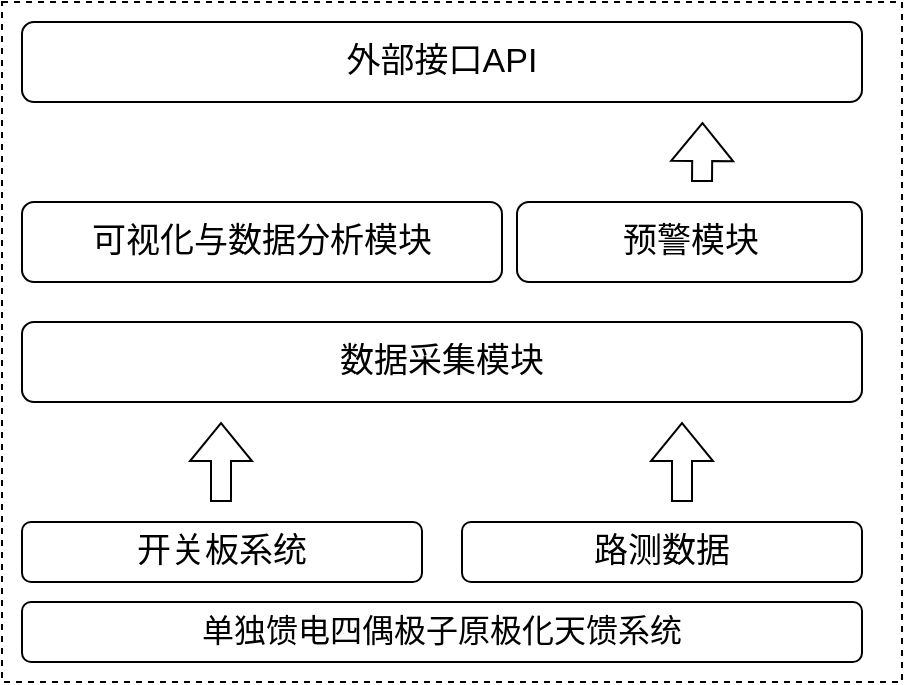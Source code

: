 <mxfile version="20.2.8" type="github">
  <diagram id="t1smOoycNePpXcvcGCLy" name="第 1 页">
    <mxGraphModel dx="1038" dy="579" grid="0" gridSize="10" guides="1" tooltips="1" connect="1" arrows="1" fold="1" page="1" pageScale="1" pageWidth="827" pageHeight="1169" math="0" shadow="0">
      <root>
        <mxCell id="0" />
        <mxCell id="1" parent="0" />
        <mxCell id="5uDO-jwd2bMjVsWlWGhh-5" value="" style="rounded=0;whiteSpace=wrap;html=1;fontSize=17;dashed=1;" vertex="1" parent="1">
          <mxGeometry x="120" y="200" width="450" height="340" as="geometry" />
        </mxCell>
        <mxCell id="5uDO-jwd2bMjVsWlWGhh-1" value="数据采集模块" style="rounded=1;whiteSpace=wrap;html=1;fontSize=17;" vertex="1" parent="1">
          <mxGeometry x="130" y="360" width="420" height="40" as="geometry" />
        </mxCell>
        <mxCell id="5uDO-jwd2bMjVsWlWGhh-3" value="&lt;span style=&quot;font-size:12.0pt;font-family:宋体;&lt;br/&gt;mso-bidi-font-family:宋体;mso-font-kerning:0pt;mso-ansi-language:EN-US;&lt;br/&gt;mso-fareast-language:ZH-CN;mso-bidi-language:AR-SA&quot;&gt;单独馈电四偶极子原极化天馈系统&lt;/span&gt;" style="rounded=1;whiteSpace=wrap;html=1;fontSize=17;" vertex="1" parent="1">
          <mxGeometry x="130" y="500" width="420" height="30" as="geometry" />
        </mxCell>
        <mxCell id="5uDO-jwd2bMjVsWlWGhh-6" value="&lt;span&gt;开关板系统&lt;/span&gt;" style="rounded=1;whiteSpace=wrap;html=1;fontSize=17;" vertex="1" parent="1">
          <mxGeometry x="130" y="460" width="200" height="30" as="geometry" />
        </mxCell>
        <mxCell id="5uDO-jwd2bMjVsWlWGhh-7" value="&lt;span&gt;路测数据&lt;/span&gt;" style="rounded=1;whiteSpace=wrap;html=1;fontSize=17;" vertex="1" parent="1">
          <mxGeometry x="350" y="460" width="200" height="30" as="geometry" />
        </mxCell>
        <mxCell id="5uDO-jwd2bMjVsWlWGhh-8" value="" style="shape=flexArrow;endArrow=classic;html=1;rounded=0;fontSize=17;" edge="1" parent="1">
          <mxGeometry width="50" height="50" relative="1" as="geometry">
            <mxPoint x="229.5" y="450" as="sourcePoint" />
            <mxPoint x="229.5" y="410" as="targetPoint" />
          </mxGeometry>
        </mxCell>
        <mxCell id="5uDO-jwd2bMjVsWlWGhh-9" value="" style="shape=flexArrow;endArrow=classic;html=1;rounded=0;fontSize=17;" edge="1" parent="1">
          <mxGeometry width="50" height="50" relative="1" as="geometry">
            <mxPoint x="460" y="450" as="sourcePoint" />
            <mxPoint x="460" y="410" as="targetPoint" />
          </mxGeometry>
        </mxCell>
        <mxCell id="5uDO-jwd2bMjVsWlWGhh-11" value="可视化与数据分析模块" style="rounded=1;whiteSpace=wrap;html=1;fontSize=17;" vertex="1" parent="1">
          <mxGeometry x="130" y="300" width="240" height="40" as="geometry" />
        </mxCell>
        <mxCell id="5uDO-jwd2bMjVsWlWGhh-12" value="预警模块" style="rounded=1;whiteSpace=wrap;html=1;fontSize=17;" vertex="1" parent="1">
          <mxGeometry x="377.5" y="300" width="172.5" height="40" as="geometry" />
        </mxCell>
        <mxCell id="5uDO-jwd2bMjVsWlWGhh-15" value="外部接口API" style="rounded=1;whiteSpace=wrap;html=1;fontSize=17;" vertex="1" parent="1">
          <mxGeometry x="130" y="210" width="420" height="40" as="geometry" />
        </mxCell>
        <mxCell id="5uDO-jwd2bMjVsWlWGhh-16" value="" style="shape=flexArrow;endArrow=classic;html=1;rounded=0;fontSize=17;" edge="1" parent="1">
          <mxGeometry width="50" height="50" relative="1" as="geometry">
            <mxPoint x="470" y="290" as="sourcePoint" />
            <mxPoint x="470.25" y="260" as="targetPoint" />
          </mxGeometry>
        </mxCell>
      </root>
    </mxGraphModel>
  </diagram>
</mxfile>
